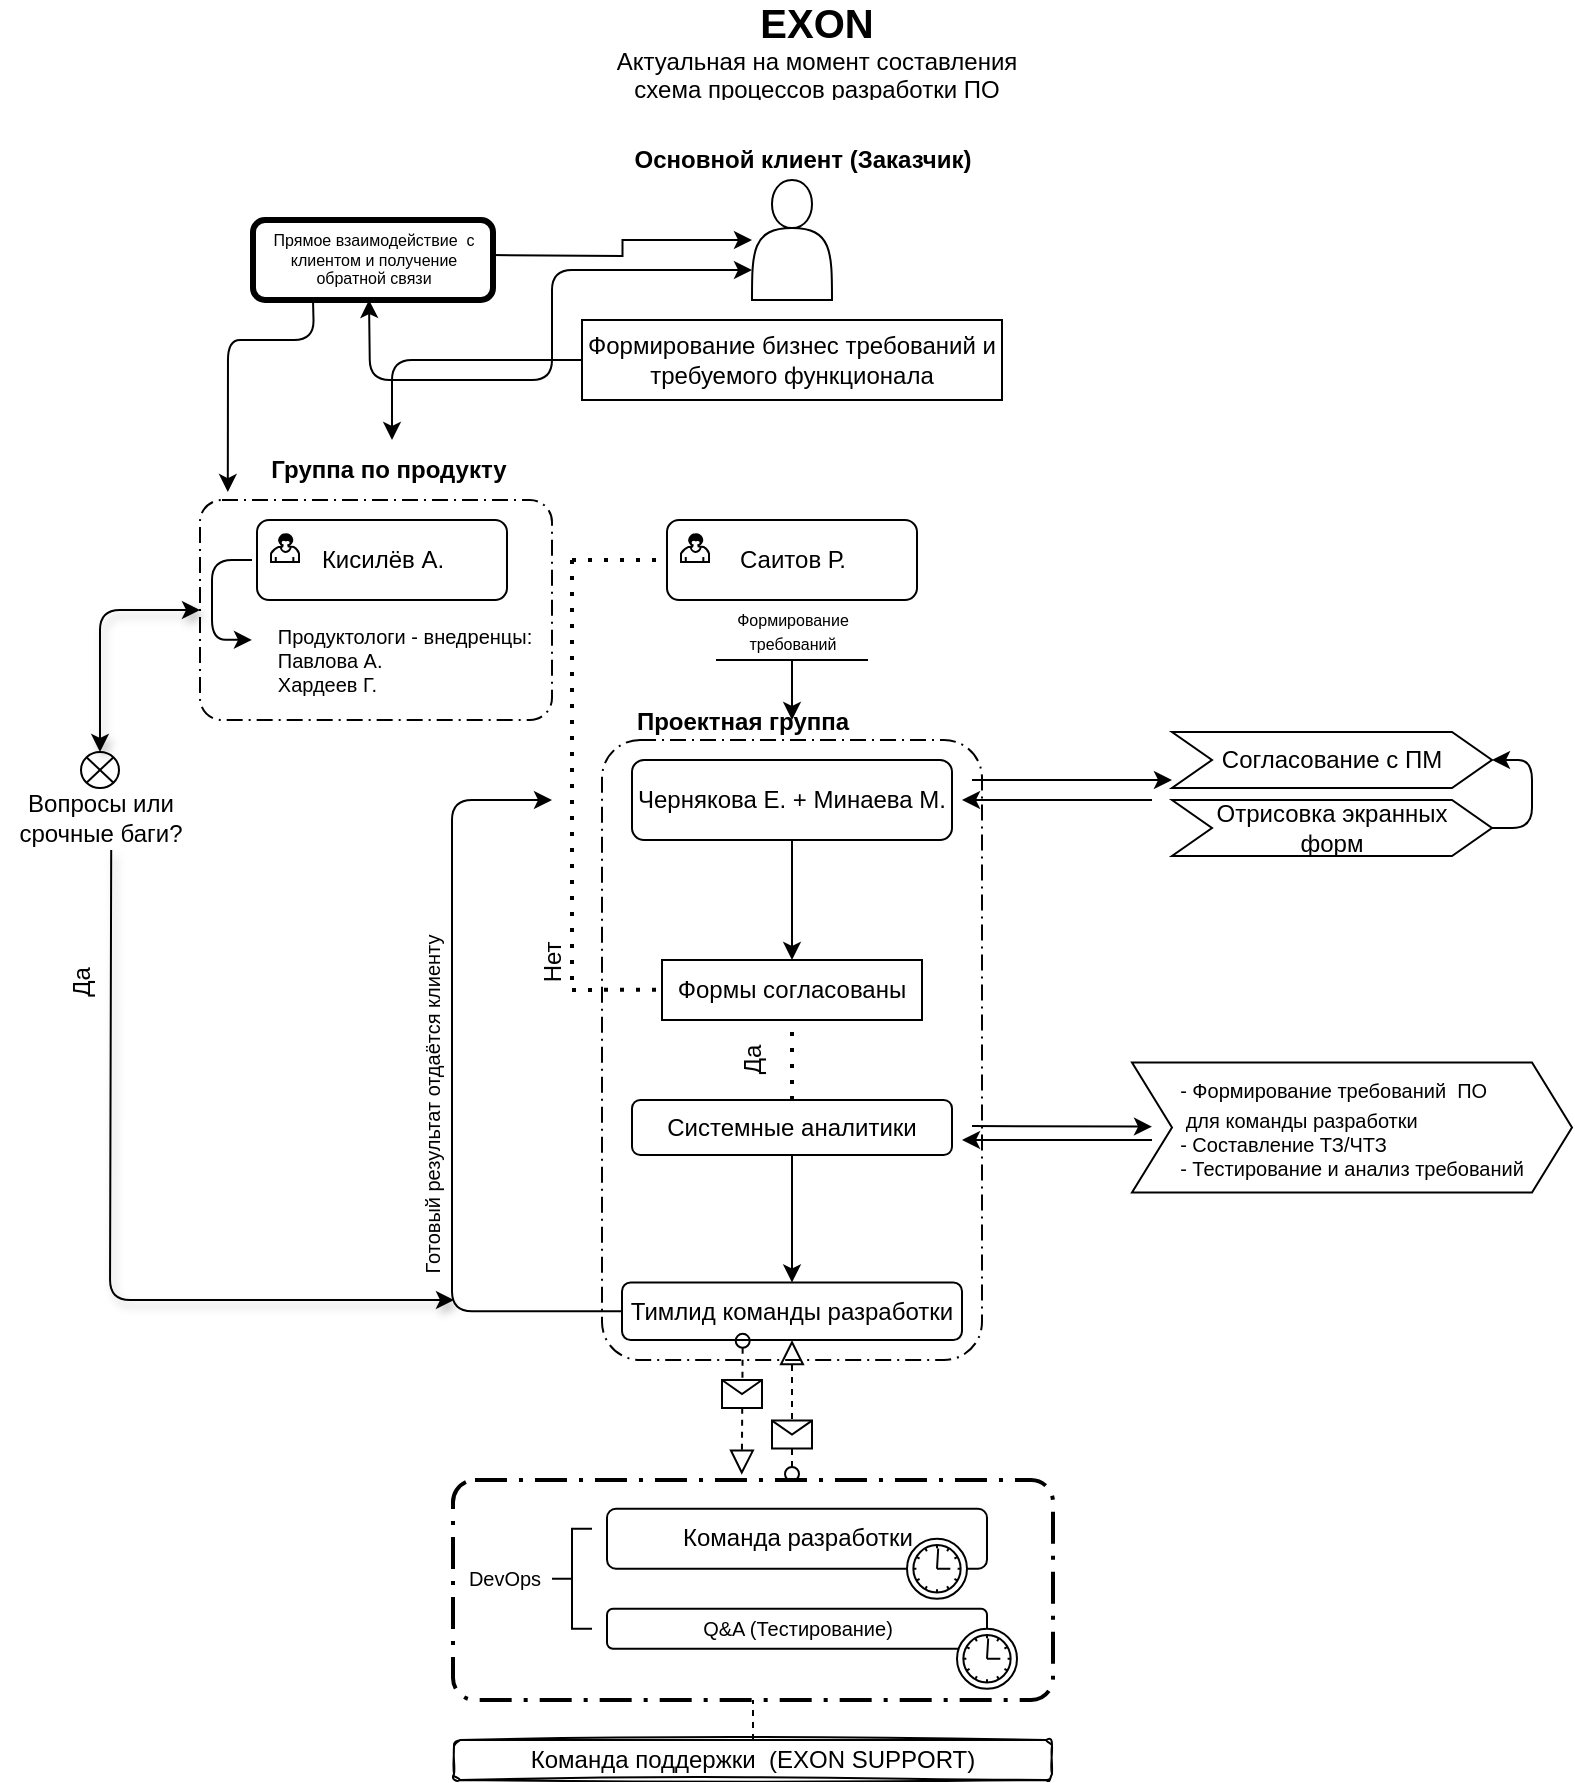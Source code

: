 <mxfile version="13.5.3" type="github">
  <diagram name="Main" id="2a216829-ef6e-dabb-86c1-c78162f3ba2b">
    <mxGraphModel dx="2827" dy="978" grid="1" gridSize="10" guides="1" tooltips="1" connect="1" arrows="1" fold="1" page="1" pageScale="1" pageWidth="850" pageHeight="1100" background="#ffffff" math="0" shadow="0">
      <root>
        <mxCell id="0" />
        <mxCell id="1" parent="0" />
        <mxCell id="gIC3RQJ5qYuKizP0WRqa-1" value="&lt;b&gt;&lt;font style=&quot;font-size: 20px&quot;&gt;EXON&lt;/font&gt;&lt;/b&gt;&lt;br&gt;Актуальная на момент составления схема процессов разработки ПО" style="text;spacing=5;spacingTop=-20;overflow=hidden;rounded=0;fontFamily=Helvetica ;align=center;whiteSpace=wrap;html=1;labelBackgroundColor=none;labelBorderColor=none;" vertex="1" parent="1">
          <mxGeometry x="-25" y="80" width="215" height="40" as="geometry" />
        </mxCell>
        <mxCell id="gIC3RQJ5qYuKizP0WRqa-4" value="" style="shape=actor;whiteSpace=wrap;html=1;strokeColor=#000000;fillColor=#ffffff;gradientColor=none;" vertex="1" parent="1">
          <mxGeometry x="50" y="160" width="40" height="60" as="geometry" />
        </mxCell>
        <mxCell id="gIC3RQJ5qYuKizP0WRqa-5" value="Основной клиент (Заказчик)" style="text;html=1;align=center;verticalAlign=middle;resizable=0;points=[];autosize=1;fontStyle=1" vertex="1" parent="1">
          <mxGeometry x="-20" y="140" width="190" height="20" as="geometry" />
        </mxCell>
        <mxCell id="gIC3RQJ5qYuKizP0WRqa-7" value="Формирование бизнес требований и требуемого функционала" style="whiteSpace=wrap;html=1;strokeColor=#000000;fillColor=#ffffff;gradientColor=none;" vertex="1" parent="1">
          <mxGeometry x="-35" y="230" width="210" height="40" as="geometry" />
        </mxCell>
        <mxCell id="gIC3RQJ5qYuKizP0WRqa-10" value="Саитов Р." style="html=1;whiteSpace=wrap;rounded=1;dropTarget=0;strokeColor=#000000;fillColor=#ffffff;gradientColor=none;" vertex="1" parent="1">
          <mxGeometry x="7.5" y="330" width="125" height="40" as="geometry" />
        </mxCell>
        <mxCell id="gIC3RQJ5qYuKizP0WRqa-11" value="" style="html=1;shape=mxgraph.bpmn.user_task;outlineConnect=0;" vertex="1" parent="gIC3RQJ5qYuKizP0WRqa-10">
          <mxGeometry width="14" height="14" relative="1" as="geometry">
            <mxPoint x="7" y="7" as="offset" />
          </mxGeometry>
        </mxCell>
        <mxCell id="gIC3RQJ5qYuKizP0WRqa-13" value="Чернякова Е. + Минаева М." style="whiteSpace=wrap;html=1;rounded=1;" vertex="1" parent="1">
          <mxGeometry x="-10" y="450" width="160" height="40" as="geometry" />
        </mxCell>
        <mxCell id="gIC3RQJ5qYuKizP0WRqa-27" value="" style="endArrow=classic;html=1;" edge="1" parent="1">
          <mxGeometry relative="1" as="geometry">
            <mxPoint x="160" y="460" as="sourcePoint" />
            <mxPoint x="260" y="460" as="targetPoint" />
          </mxGeometry>
        </mxCell>
        <mxCell id="gIC3RQJ5qYuKizP0WRqa-87" value="" style="edgeStyle=orthogonalEdgeStyle;rounded=0;orthogonalLoop=1;jettySize=auto;html=1;fontSize=12;" edge="1" parent="1" source="gIC3RQJ5qYuKizP0WRqa-29" target="gIC3RQJ5qYuKizP0WRqa-86">
          <mxGeometry relative="1" as="geometry" />
        </mxCell>
        <mxCell id="gIC3RQJ5qYuKizP0WRqa-29" value="Системные аналитики" style="whiteSpace=wrap;html=1;rounded=1;" vertex="1" parent="1">
          <mxGeometry x="-10" y="620" width="160" height="27.5" as="geometry" />
        </mxCell>
        <mxCell id="gIC3RQJ5qYuKizP0WRqa-41" value="&lt;div style=&quot;text-align: left&quot;&gt;&lt;span style=&quot;font-size: 10px&quot;&gt;- Формирование требований &amp;nbsp;ПО&lt;/span&gt;&lt;/div&gt;&lt;div style=&quot;text-align: left&quot;&gt;&lt;span style=&quot;font-size: 10px&quot;&gt;&amp;nbsp;для команды разработки&lt;/span&gt;&lt;/div&gt;&lt;font style=&quot;font-size: 10px&quot;&gt;&lt;div style=&quot;text-align: left&quot;&gt;- Составление ТЗ/ЧТЗ&lt;/div&gt;&lt;div style=&quot;text-align: left&quot;&gt;- Тестирование и анализ требований&lt;/div&gt;&lt;/font&gt;" style="shape=step;perimeter=stepPerimeter;whiteSpace=wrap;html=1;fixedSize=1;strokeColor=#000000;fillColor=#ffffff;gradientColor=none;size=20;" vertex="1" parent="1">
          <mxGeometry x="240" y="601.25" width="220" height="65" as="geometry" />
        </mxCell>
        <mxCell id="gIC3RQJ5qYuKizP0WRqa-44" value="Отрисовка экранных&lt;br&gt;&amp;nbsp;форм&amp;nbsp;" style="shape=step;perimeter=stepPerimeter;whiteSpace=wrap;html=1;fixedSize=1;strokeColor=#000000;fillColor=#ffffff;gradientColor=none;" vertex="1" parent="1">
          <mxGeometry x="260" y="470" width="160" height="28" as="geometry" />
        </mxCell>
        <mxCell id="gIC3RQJ5qYuKizP0WRqa-63" value="Согласование с ПМ" style="shape=step;perimeter=stepPerimeter;whiteSpace=wrap;html=1;fixedSize=1;strokeColor=#000000;fillColor=#ffffff;gradientColor=none;" vertex="1" parent="1">
          <mxGeometry x="260" y="436" width="160" height="28" as="geometry" />
        </mxCell>
        <mxCell id="gIC3RQJ5qYuKizP0WRqa-133" value="" style="edgeStyle=orthogonalEdgeStyle;rounded=0;orthogonalLoop=1;jettySize=auto;html=1;fontSize=8;fontColor=none;" edge="1" parent="1" source="gIC3RQJ5qYuKizP0WRqa-65">
          <mxGeometry relative="1" as="geometry">
            <mxPoint x="70" y="430" as="targetPoint" />
          </mxGeometry>
        </mxCell>
        <mxCell id="gIC3RQJ5qYuKizP0WRqa-65" value="&lt;font style=&quot;font-size: 8px&quot;&gt;Формирование&lt;br&gt;требований&lt;/font&gt;" style="shape=partialRectangle;whiteSpace=wrap;html=1;left=0;right=0;fillColor=none;strokeColor=#000000;fontSize=10;" vertex="1" parent="1">
          <mxGeometry x="32.5" y="370" width="75" height="30" as="geometry" />
        </mxCell>
        <mxCell id="gIC3RQJ5qYuKizP0WRqa-66" value="" style="edgeStyle=elbowEdgeStyle;elbow=horizontal;endArrow=classic;html=1;fontSize=10;entryX=1;entryY=0.5;entryDx=0;entryDy=0;exitX=1;exitY=0.5;exitDx=0;exitDy=0;" edge="1" parent="1" source="gIC3RQJ5qYuKizP0WRqa-44" target="gIC3RQJ5qYuKizP0WRqa-63">
          <mxGeometry width="50" height="50" relative="1" as="geometry">
            <mxPoint x="480" y="510" as="sourcePoint" />
            <mxPoint x="530" y="460" as="targetPoint" />
            <Array as="points">
              <mxPoint x="440" y="470" />
            </Array>
          </mxGeometry>
        </mxCell>
        <mxCell id="gIC3RQJ5qYuKizP0WRqa-67" value="" style="endArrow=none;dashed=1;html=1;dashPattern=1 3;strokeWidth=2;fontSize=10;" edge="1" parent="1">
          <mxGeometry width="50" height="50" relative="1" as="geometry">
            <mxPoint x="-40" y="565" as="sourcePoint" />
            <mxPoint x="5" y="564.8" as="targetPoint" />
            <Array as="points" />
          </mxGeometry>
        </mxCell>
        <mxCell id="gIC3RQJ5qYuKizP0WRqa-68" value="" style="endArrow=classic;html=1;fontSize=10;" edge="1" parent="1">
          <mxGeometry relative="1" as="geometry">
            <mxPoint x="70" y="490" as="sourcePoint" />
            <mxPoint x="70" y="550" as="targetPoint" />
          </mxGeometry>
        </mxCell>
        <mxCell id="gIC3RQJ5qYuKizP0WRqa-70" value="" style="endArrow=none;dashed=1;html=1;dashPattern=1 3;strokeWidth=2;fontSize=10;" edge="1" parent="1">
          <mxGeometry width="50" height="50" relative="1" as="geometry">
            <mxPoint x="-40" y="560" as="sourcePoint" />
            <mxPoint x="-40" y="350" as="targetPoint" />
            <Array as="points">
              <mxPoint x="-40" y="490" />
            </Array>
          </mxGeometry>
        </mxCell>
        <mxCell id="gIC3RQJ5qYuKizP0WRqa-72" value="Нет&amp;nbsp;" style="edgeLabel;html=1;align=center;verticalAlign=middle;resizable=0;points=[];fontSize=12;rotation=270;" vertex="1" connectable="0" parent="gIC3RQJ5qYuKizP0WRqa-70">
          <mxGeometry x="-0.333" y="-20" relative="1" as="geometry">
            <mxPoint x="-29.5" y="60.29" as="offset" />
          </mxGeometry>
        </mxCell>
        <mxCell id="gIC3RQJ5qYuKizP0WRqa-71" value="" style="endArrow=none;dashed=1;html=1;dashPattern=1 3;strokeWidth=2;fontSize=10;entryX=0;entryY=0.5;entryDx=0;entryDy=0;" edge="1" parent="1" target="gIC3RQJ5qYuKizP0WRqa-10">
          <mxGeometry width="50" height="50" relative="1" as="geometry">
            <mxPoint x="-40" y="350" as="sourcePoint" />
            <mxPoint x="10" y="360" as="targetPoint" />
          </mxGeometry>
        </mxCell>
        <mxCell id="gIC3RQJ5qYuKizP0WRqa-75" value="" style="endArrow=none;dashed=1;html=1;dashPattern=1 3;strokeWidth=2;fontSize=10;entryX=0.5;entryY=1;entryDx=0;entryDy=0;" edge="1" parent="1" target="gIC3RQJ5qYuKizP0WRqa-80">
          <mxGeometry width="50" height="50" relative="1" as="geometry">
            <mxPoint x="70" y="620" as="sourcePoint" />
            <mxPoint x="69.58" y="560.0" as="targetPoint" />
            <Array as="points">
              <mxPoint x="70" y="620" />
            </Array>
          </mxGeometry>
        </mxCell>
        <mxCell id="gIC3RQJ5qYuKizP0WRqa-77" value="Да" style="edgeLabel;html=1;align=center;verticalAlign=middle;resizable=0;points=[];fontSize=12;rotation=-90;" vertex="1" connectable="0" parent="gIC3RQJ5qYuKizP0WRqa-75">
          <mxGeometry x="0.05" y="1" relative="1" as="geometry">
            <mxPoint x="-19" y="1.2" as="offset" />
          </mxGeometry>
        </mxCell>
        <mxCell id="gIC3RQJ5qYuKizP0WRqa-78" value="" style="endArrow=classic;html=1;" edge="1" parent="1">
          <mxGeometry relative="1" as="geometry">
            <mxPoint x="160" y="633" as="sourcePoint" />
            <mxPoint x="250" y="633.33" as="targetPoint" />
          </mxGeometry>
        </mxCell>
        <mxCell id="gIC3RQJ5qYuKizP0WRqa-80" value="Формы согласованы" style="rounded=0;whiteSpace=wrap;html=1;strokeColor=#000000;strokeWidth=1;fillColor=#ffffff;gradientColor=none;fontSize=12;" vertex="1" parent="1">
          <mxGeometry x="5" y="550" width="130" height="30" as="geometry" />
        </mxCell>
        <mxCell id="gIC3RQJ5qYuKizP0WRqa-86" value="Тимлид команды разработки" style="whiteSpace=wrap;html=1;rounded=1;" vertex="1" parent="1">
          <mxGeometry x="-15" y="711.25" width="170" height="28.75" as="geometry" />
        </mxCell>
        <mxCell id="gIC3RQJ5qYuKizP0WRqa-93" value="Команда разработки" style="html=1;whiteSpace=wrap;rounded=1;dropTarget=0;strokeColor=#000000;strokeWidth=1;fillColor=#ffffff;gradientColor=none;fontSize=12;" vertex="1" parent="1">
          <mxGeometry x="-22.5" y="824.37" width="190" height="30" as="geometry" />
        </mxCell>
        <mxCell id="gIC3RQJ5qYuKizP0WRqa-94" value="" style="shape=mxgraph.bpmn.timer_start;perimeter=ellipsePerimeter;html=1;verticalLabelPosition=bottom;verticalAlign=top;outlineConnect=0;" vertex="1" parent="gIC3RQJ5qYuKizP0WRqa-93">
          <mxGeometry x="1" y="1" width="30" height="30" relative="1" as="geometry">
            <mxPoint x="-40" y="-15" as="offset" />
          </mxGeometry>
        </mxCell>
        <mxCell id="gIC3RQJ5qYuKizP0WRqa-96" value="Q&amp;amp;A (Тестирование)" style="html=1;whiteSpace=wrap;rounded=1;dropTarget=0;strokeColor=#000000;strokeWidth=1;fillColor=#ffffff;gradientColor=none;fontSize=10;" vertex="1" parent="1">
          <mxGeometry x="-22.5" y="874.37" width="190" height="20" as="geometry" />
        </mxCell>
        <mxCell id="gIC3RQJ5qYuKizP0WRqa-97" value="" style="shape=mxgraph.bpmn.timer_start;perimeter=ellipsePerimeter;html=1;labelPosition=right;align=left;outlineConnect=0;" vertex="1" parent="gIC3RQJ5qYuKizP0WRqa-96">
          <mxGeometry x="1" width="30" height="30" relative="1" as="geometry">
            <mxPoint x="-15" y="10" as="offset" />
          </mxGeometry>
        </mxCell>
        <mxCell id="gIC3RQJ5qYuKizP0WRqa-99" value="" style="html=1;shape=mxgraph.flowchart.annotation_2;align=left;labelPosition=right;strokeColor=#000000;strokeWidth=1;fillColor=#ffffff;gradientColor=none;fontSize=10;" vertex="1" parent="1">
          <mxGeometry x="-50" y="834.37" width="20" height="50" as="geometry" />
        </mxCell>
        <mxCell id="gIC3RQJ5qYuKizP0WRqa-100" value="" style="rounded=1;arcSize=10;dashed=1;strokeColor=#000000;fillColor=none;gradientColor=none;dashPattern=8 3 1 3;strokeWidth=2;fontSize=10;" vertex="1" parent="1">
          <mxGeometry x="-99.5" y="810" width="300" height="110" as="geometry" />
        </mxCell>
        <mxCell id="gIC3RQJ5qYuKizP0WRqa-101" value="DevOps" style="text;html=1;align=center;verticalAlign=middle;resizable=0;points=[];autosize=1;fontSize=10;" vertex="1" parent="1">
          <mxGeometry x="-99.5" y="849.37" width="50" height="20" as="geometry" />
        </mxCell>
        <mxCell id="gIC3RQJ5qYuKizP0WRqa-104" value="" style="edgeStyle=segmentEdgeStyle;endArrow=classic;html=1;fontSize=10;exitX=0;exitY=0.5;exitDx=0;exitDy=0;" edge="1" parent="1" source="gIC3RQJ5qYuKizP0WRqa-86">
          <mxGeometry width="50" height="50" relative="1" as="geometry">
            <mxPoint x="-110" y="750" as="sourcePoint" />
            <mxPoint x="-50" y="470" as="targetPoint" />
            <Array as="points">
              <mxPoint x="-100" y="726" />
              <mxPoint x="-100" y="470" />
            </Array>
          </mxGeometry>
        </mxCell>
        <mxCell id="gIC3RQJ5qYuKizP0WRqa-107" value="Готовый результат отдаётся клиенту" style="edgeLabel;html=1;align=center;verticalAlign=middle;resizable=0;points=[];fontSize=10;rotation=270;" vertex="1" connectable="0" parent="gIC3RQJ5qYuKizP0WRqa-104">
          <mxGeometry x="0.318" y="-1" relative="1" as="geometry">
            <mxPoint x="-11" y="69.4" as="offset" />
          </mxGeometry>
        </mxCell>
        <mxCell id="gIC3RQJ5qYuKizP0WRqa-105" value="" style="startArrow=oval;startFill=0;startSize=7;endArrow=block;endFill=0;endSize=10;dashed=1;html=1;fontSize=10;entryX=0.5;entryY=1;entryDx=0;entryDy=0;" edge="1" parent="1" target="gIC3RQJ5qYuKizP0WRqa-86">
          <mxGeometry relative="1" as="geometry">
            <mxPoint x="70" y="807" as="sourcePoint" />
            <mxPoint x="170" y="740" as="targetPoint" />
          </mxGeometry>
        </mxCell>
        <mxCell id="gIC3RQJ5qYuKizP0WRqa-106" value="" style="shape=message;html=1;outlineConnect=0;" vertex="1" parent="gIC3RQJ5qYuKizP0WRqa-105">
          <mxGeometry width="20" height="14" relative="1" as="geometry">
            <mxPoint x="-10" y="6.79" as="offset" />
          </mxGeometry>
        </mxCell>
        <mxCell id="gIC3RQJ5qYuKizP0WRqa-108" value="Кисилёв А." style="html=1;whiteSpace=wrap;rounded=1;dropTarget=0;strokeColor=#000000;fillColor=#ffffff;gradientColor=none;" vertex="1" parent="1">
          <mxGeometry x="-197.5" y="330" width="125" height="40" as="geometry" />
        </mxCell>
        <mxCell id="gIC3RQJ5qYuKizP0WRqa-109" value="" style="html=1;shape=mxgraph.bpmn.user_task;outlineConnect=0;" vertex="1" parent="gIC3RQJ5qYuKizP0WRqa-108">
          <mxGeometry width="14" height="14" relative="1" as="geometry">
            <mxPoint x="7" y="7" as="offset" />
          </mxGeometry>
        </mxCell>
        <mxCell id="gIC3RQJ5qYuKizP0WRqa-110" value="" style="edgeStyle=segmentEdgeStyle;endArrow=classic;html=1;fontSize=10;" edge="1" parent="1">
          <mxGeometry width="50" height="50" relative="1" as="geometry">
            <mxPoint x="-200" y="350" as="sourcePoint" />
            <mxPoint x="-200.03" y="389.94" as="targetPoint" />
            <Array as="points">
              <mxPoint x="-220" y="350" />
              <mxPoint x="-220" y="390" />
            </Array>
          </mxGeometry>
        </mxCell>
        <mxCell id="gIC3RQJ5qYuKizP0WRqa-111" value="Продуктологи - внедренцы:&lt;br&gt;&lt;div style=&quot;text-align: left&quot;&gt;Павлова А.&lt;/div&gt;&lt;div&gt;&lt;div style=&quot;text-align: left&quot;&gt;Хардеев Г.&lt;/div&gt;&lt;/div&gt;" style="text;html=1;align=center;verticalAlign=middle;resizable=0;points=[];autosize=1;fontSize=10;" vertex="1" parent="1">
          <mxGeometry x="-199.5" y="380" width="150" height="40" as="geometry" />
        </mxCell>
        <mxCell id="gIC3RQJ5qYuKizP0WRqa-115" value="" style="rounded=1;arcSize=10;dashed=1;gradientColor=none;dashPattern=8 3 1 3;strokeWidth=1;shadow=0;glass=0;sketch=0;fontSize=2;fillColor=none;" vertex="1" parent="1">
          <mxGeometry x="-226" y="320" width="176" height="110" as="geometry" />
        </mxCell>
        <mxCell id="gIC3RQJ5qYuKizP0WRqa-116" value="&lt;font style=&quot;font-size: 12px&quot;&gt;&lt;b&gt;Группа по продукту&lt;/b&gt;&lt;/font&gt;" style="text;html=1;align=center;verticalAlign=middle;resizable=0;points=[];autosize=1;fontSize=2;" vertex="1" parent="1">
          <mxGeometry x="-202.5" y="300" width="140" height="10" as="geometry" />
        </mxCell>
        <mxCell id="gIC3RQJ5qYuKizP0WRqa-117" value="" style="edgeStyle=elbowEdgeStyle;elbow=horizontal;endArrow=classic;html=1;fontSize=2;exitX=0;exitY=0.5;exitDx=0;exitDy=0;" edge="1" parent="1" source="gIC3RQJ5qYuKizP0WRqa-7">
          <mxGeometry width="50" height="50" relative="1" as="geometry">
            <mxPoint x="-80" y="200" as="sourcePoint" />
            <mxPoint x="-130" y="290" as="targetPoint" />
            <Array as="points">
              <mxPoint x="-130" y="220" />
            </Array>
          </mxGeometry>
        </mxCell>
        <mxCell id="gIC3RQJ5qYuKizP0WRqa-125" value="" style="endArrow=classic;startArrow=classic;html=1;fontSize=8;exitX=0.5;exitY=1;exitDx=0;exitDy=0;entryX=0;entryY=0.75;entryDx=0;entryDy=0;" edge="1" parent="1" target="gIC3RQJ5qYuKizP0WRqa-4">
          <mxGeometry width="50" height="50" relative="1" as="geometry">
            <mxPoint x="-141.5" y="220" as="sourcePoint" />
            <mxPoint x="30" y="200" as="targetPoint" />
            <Array as="points">
              <mxPoint x="-141" y="260" />
              <mxPoint x="-50" y="260" />
              <mxPoint x="-50" y="205" />
            </Array>
          </mxGeometry>
        </mxCell>
        <mxCell id="gIC3RQJ5qYuKizP0WRqa-127" value="&lt;font style=&quot;font-size: 12px&quot;&gt;&lt;b&gt;Проектная группа&lt;/b&gt;&lt;/font&gt;" style="text;html=1;align=center;verticalAlign=middle;resizable=0;points=[];autosize=1;fontSize=2;" vertex="1" parent="1">
          <mxGeometry x="-15" y="426" width="120" height="10" as="geometry" />
        </mxCell>
        <mxCell id="gIC3RQJ5qYuKizP0WRqa-128" value="" style="rounded=1;arcSize=10;dashed=1;gradientColor=none;dashPattern=8 3 1 3;strokeWidth=1;shadow=0;glass=0;sketch=0;fontSize=2;fillColor=none;" vertex="1" parent="1">
          <mxGeometry x="-25" y="440" width="190" height="310" as="geometry" />
        </mxCell>
        <mxCell id="gIC3RQJ5qYuKizP0WRqa-130" value="" style="endArrow=classic;html=1;fontSize=8;fontColor=none;" edge="1" parent="1">
          <mxGeometry width="50" height="50" relative="1" as="geometry">
            <mxPoint x="250" y="470" as="sourcePoint" />
            <mxPoint x="155" y="470" as="targetPoint" />
          </mxGeometry>
        </mxCell>
        <mxCell id="gIC3RQJ5qYuKizP0WRqa-131" value="" style="endArrow=classic;html=1;fontSize=8;fontColor=none;" edge="1" parent="1">
          <mxGeometry width="50" height="50" relative="1" as="geometry">
            <mxPoint x="250" y="640" as="sourcePoint" />
            <mxPoint x="155" y="640" as="targetPoint" />
          </mxGeometry>
        </mxCell>
        <mxCell id="gIC3RQJ5qYuKizP0WRqa-135" value="" style="startArrow=oval;startFill=0;startSize=7;endArrow=block;endFill=0;endSize=10;dashed=1;html=1;fontSize=10;entryX=0.5;entryY=1;entryDx=0;entryDy=0;exitX=0.355;exitY=1.015;exitDx=0;exitDy=0;exitPerimeter=0;" edge="1" parent="1" source="gIC3RQJ5qYuKizP0WRqa-86">
          <mxGeometry relative="1" as="geometry">
            <mxPoint x="45" y="770" as="sourcePoint" />
            <mxPoint x="44.88" y="807.37" as="targetPoint" />
          </mxGeometry>
        </mxCell>
        <mxCell id="gIC3RQJ5qYuKizP0WRqa-136" value="" style="shape=message;html=1;outlineConnect=0;" vertex="1" parent="gIC3RQJ5qYuKizP0WRqa-135">
          <mxGeometry width="20" height="14" relative="1" as="geometry">
            <mxPoint x="-10.11" y="-13.92" as="offset" />
          </mxGeometry>
        </mxCell>
        <mxCell id="gIC3RQJ5qYuKizP0WRqa-142" style="edgeStyle=orthogonalEdgeStyle;rounded=0;orthogonalLoop=1;jettySize=auto;html=1;exitX=1;exitY=0.25;exitDx=0;exitDy=0;fontSize=8;fontColor=#000000;" edge="1" parent="1" target="gIC3RQJ5qYuKizP0WRqa-4">
          <mxGeometry relative="1" as="geometry">
            <mxPoint x="-80.5" y="197.5" as="sourcePoint" />
          </mxGeometry>
        </mxCell>
        <mxCell id="gIC3RQJ5qYuKizP0WRqa-144" value="&lt;font style=&quot;font-size: 12px&quot;&gt;Команда поддержки &amp;nbsp;(EXON SUPPORT)&lt;/font&gt;" style="shape=ext;double=0;rounded=1;whiteSpace=wrap;html=1;shadow=0;glass=0;labelBackgroundColor=none;sketch=1;strokeColor=#000000;strokeWidth=1;fillColor=none;gradientColor=none;fontSize=8;fontColor=#000000;" vertex="1" parent="1">
          <mxGeometry x="-99" y="940" width="299" height="20" as="geometry" />
        </mxCell>
        <mxCell id="gIC3RQJ5qYuKizP0WRqa-146" value="" style="endArrow=none;dashed=1;html=1;fontSize=8;fontColor=#000000;exitX=0.5;exitY=0;exitDx=0;exitDy=0;fontStyle=1" edge="1" parent="1" source="gIC3RQJ5qYuKizP0WRqa-144" target="gIC3RQJ5qYuKizP0WRqa-100">
          <mxGeometry width="50" height="50" relative="1" as="geometry">
            <mxPoint x="40" y="960" as="sourcePoint" />
            <mxPoint x="90" y="910" as="targetPoint" />
          </mxGeometry>
        </mxCell>
        <mxCell id="gIC3RQJ5qYuKizP0WRqa-147" value="" style="shape=sumEllipse;perimeter=ellipsePerimeter;whiteSpace=wrap;html=1;backgroundOutline=1;rounded=1;shadow=0;glass=0;labelBackgroundColor=none;sketch=0;strokeColor=#000000;strokeWidth=1;fillColor=none;gradientColor=none;fontSize=8;fontColor=#000000;" vertex="1" parent="1">
          <mxGeometry x="-285.5" y="446" width="19" height="18" as="geometry" />
        </mxCell>
        <mxCell id="gIC3RQJ5qYuKizP0WRqa-149" value="&lt;span&gt;Прямое взаимодействие &amp;nbsp;с клиентом и получение обратной связи&lt;/span&gt;" style="rounded=1;whiteSpace=wrap;html=1;shadow=0;glass=0;labelBackgroundColor=none;sketch=0;strokeColor=#000000;strokeWidth=3;fillColor=none;gradientColor=none;fontSize=8;fontColor=#000000;" vertex="1" parent="1">
          <mxGeometry x="-199.5" y="180" width="120" height="40" as="geometry" />
        </mxCell>
        <mxCell id="gIC3RQJ5qYuKizP0WRqa-150" value="" style="endArrow=classic;html=1;fontSize=8;fontColor=#000000;exitX=0.25;exitY=1;exitDx=0;exitDy=0;entryX=0.079;entryY=-0.036;entryDx=0;entryDy=0;entryPerimeter=0;" edge="1" parent="1" source="gIC3RQJ5qYuKizP0WRqa-149" target="gIC3RQJ5qYuKizP0WRqa-115">
          <mxGeometry width="50" height="50" relative="1" as="geometry">
            <mxPoint x="-250" y="250" as="sourcePoint" />
            <mxPoint x="-200" y="200" as="targetPoint" />
            <Array as="points">
              <mxPoint x="-169" y="240" />
              <mxPoint x="-190" y="240" />
              <mxPoint x="-212" y="240" />
            </Array>
          </mxGeometry>
        </mxCell>
        <mxCell id="gIC3RQJ5qYuKizP0WRqa-152" value="&lt;font style=&quot;font-size: 12px&quot;&gt;Вопросы или &lt;br&gt;срочные баги?&lt;/font&gt;" style="text;html=1;align=center;verticalAlign=middle;resizable=0;points=[];autosize=1;fontSize=8;fontColor=#000000;" vertex="1" parent="1">
          <mxGeometry x="-326" y="464" width="100" height="30" as="geometry" />
        </mxCell>
        <mxCell id="gIC3RQJ5qYuKizP0WRqa-155" value="" style="endArrow=classic;startArrow=classic;html=1;shadow=1;fontSize=8;fontColor=#000000;entryX=0;entryY=0.5;entryDx=0;entryDy=0;exitX=0.5;exitY=0;exitDx=0;exitDy=0;" edge="1" parent="1" source="gIC3RQJ5qYuKizP0WRqa-147" target="gIC3RQJ5qYuKizP0WRqa-115">
          <mxGeometry width="50" height="50" relative="1" as="geometry">
            <mxPoint x="-270" y="440" as="sourcePoint" />
            <mxPoint x="10" y="490" as="targetPoint" />
            <Array as="points">
              <mxPoint x="-276" y="375" />
            </Array>
          </mxGeometry>
        </mxCell>
        <mxCell id="gIC3RQJ5qYuKizP0WRqa-160" value="" style="endArrow=classic;html=1;shadow=1;fontSize=8;fontColor=#000000;exitX=0.556;exitY=1.033;exitDx=0;exitDy=0;exitPerimeter=0;" edge="1" parent="1" source="gIC3RQJ5qYuKizP0WRqa-152">
          <mxGeometry width="50" height="50" relative="1" as="geometry">
            <mxPoint x="-300" y="570" as="sourcePoint" />
            <mxPoint x="-99" y="720" as="targetPoint" />
            <Array as="points">
              <mxPoint x="-271" y="720" />
            </Array>
          </mxGeometry>
        </mxCell>
        <mxCell id="gIC3RQJ5qYuKizP0WRqa-162" value="&lt;font style=&quot;font-size: 12px&quot;&gt;Да&lt;/font&gt;" style="edgeLabel;html=1;align=center;verticalAlign=middle;resizable=0;points=[];fontSize=8;fontColor=#000000;rotation=270;" vertex="1" connectable="0" parent="gIC3RQJ5qYuKizP0WRqa-160">
          <mxGeometry x="-0.664" y="2" relative="1" as="geometry">
            <mxPoint x="-16.5" y="0.01" as="offset" />
          </mxGeometry>
        </mxCell>
      </root>
    </mxGraphModel>
  </diagram>
</mxfile>
